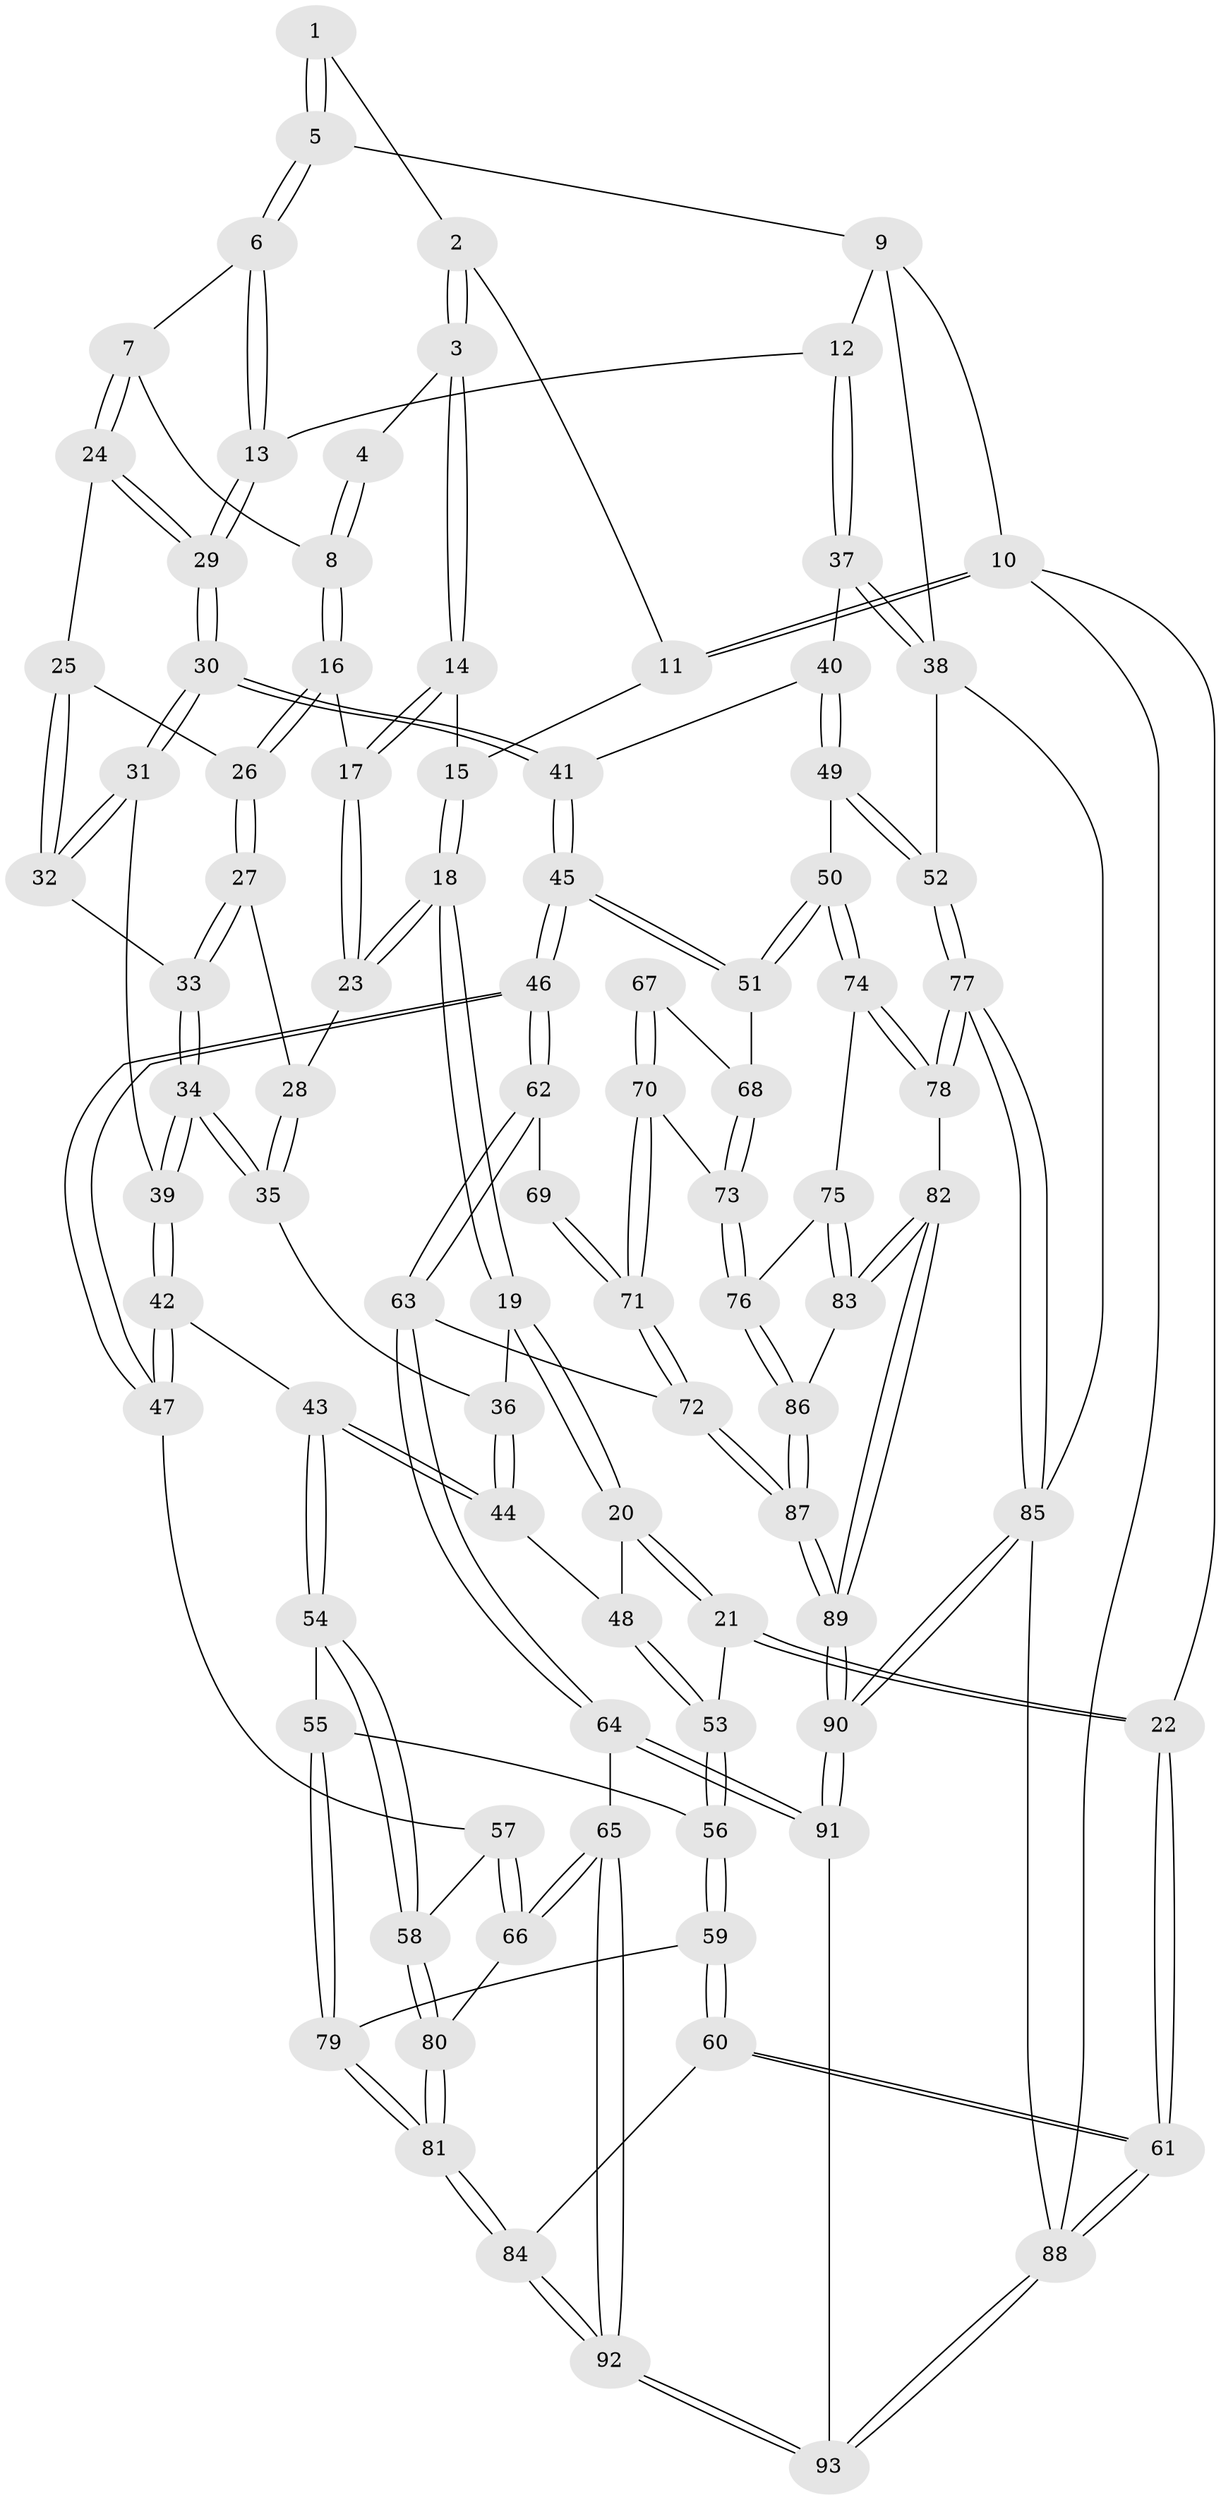 // coarse degree distribution, {3: 0.10909090909090909, 5: 0.2909090909090909, 4: 0.41818181818181815, 6: 0.18181818181818182}
// Generated by graph-tools (version 1.1) at 2025/52/02/27/25 19:52:42]
// undirected, 93 vertices, 229 edges
graph export_dot {
graph [start="1"]
  node [color=gray90,style=filled];
  1 [pos="+0.4498832928293337+0"];
  2 [pos="+0.0010185050789276462+0"];
  3 [pos="+0.2936462810160688+0.1150993949085013"];
  4 [pos="+0.3600912668435319+0.08844770539270251"];
  5 [pos="+0.638764763230175+0"];
  6 [pos="+0.594637689515578+0.12240625112904796"];
  7 [pos="+0.4848950582579709+0.15415650774697098"];
  8 [pos="+0.44868676439843475+0.15141696578596295"];
  9 [pos="+0.7435493404693576+0"];
  10 [pos="+0+0"];
  11 [pos="+0+0"];
  12 [pos="+0.9391417674213387+0.26077911287896405"];
  13 [pos="+0.6611680727084583+0.29631829486437405"];
  14 [pos="+0.28516845882110986+0.15980823132970037"];
  15 [pos="+0.10595431998691023+0.13819412346026122"];
  16 [pos="+0.3245986520983006+0.21503215787703017"];
  17 [pos="+0.29351750586620934+0.19421605913561277"];
  18 [pos="+0.10330236962706695+0.3157824573562144"];
  19 [pos="+0.058297589175201926+0.37680038897712975"];
  20 [pos="+0.020352839606298707+0.3978105123555999"];
  21 [pos="+0+0.42507743231982187"];
  22 [pos="+0+0.43604213744638926"];
  23 [pos="+0.1442572007837129+0.3038217539650169"];
  24 [pos="+0.42168821122020567+0.2665851738384653"];
  25 [pos="+0.39357164796033894+0.2871274234820031"];
  26 [pos="+0.3564375518607958+0.2846756342271347"];
  27 [pos="+0.3444105203259869+0.30428556467323664"];
  28 [pos="+0.28965452227666094+0.32920977022986436"];
  29 [pos="+0.6502391821952658+0.3195524102286682"];
  30 [pos="+0.6298382827823287+0.3780518026628374"];
  31 [pos="+0.5838452425850915+0.37887985485440107"];
  32 [pos="+0.45225639681422347+0.3510993570565415"];
  33 [pos="+0.36928874800284395+0.41686999050791174"];
  34 [pos="+0.35975008788203783+0.45082539050104"];
  35 [pos="+0.2888817684224031+0.43537213090682336"];
  36 [pos="+0.22701833731707335+0.4481670800898381"];
  37 [pos="+1+0.29800393250093865"];
  38 [pos="+1+0.2878280867546167"];
  39 [pos="+0.37177215262108987+0.4684443030715279"];
  40 [pos="+0.8902561444172057+0.4936707389383806"];
  41 [pos="+0.6345743639919305+0.4135648028856669"];
  42 [pos="+0.3795300176863779+0.5026620394956426"];
  43 [pos="+0.2890119434779365+0.5783585806420456"];
  44 [pos="+0.25076641641612235+0.5569889842888551"];
  45 [pos="+0.623355705038411+0.4941546685036476"];
  46 [pos="+0.5405531139443946+0.6061880126493986"];
  47 [pos="+0.5090457008171644+0.6086206898145892"];
  48 [pos="+0.22776128454871686+0.5651815374329465"];
  49 [pos="+0.8710190774308434+0.6171135533927624"];
  50 [pos="+0.8478679406065082+0.6442889495438361"];
  51 [pos="+0.8413439041244395+0.6441852047451058"];
  52 [pos="+1+0.6062594039965663"];
  53 [pos="+0.128342637920262+0.624089371407056"];
  54 [pos="+0.30968403701395036+0.6908289673526852"];
  55 [pos="+0.2892957300232181+0.6967987053396297"];
  56 [pos="+0.13827557868696885+0.6661104730586211"];
  57 [pos="+0.49710912133491125+0.6176675415914513"];
  58 [pos="+0.3643005816070801+0.7119569897109013"];
  59 [pos="+0.09591369667774871+0.747134213209411"];
  60 [pos="+0.06935074669887019+0.7765741146195063"];
  61 [pos="+0+0.8702804704672426"];
  62 [pos="+0.5578985091582084+0.6375960361376326"];
  63 [pos="+0.5648351696779231+0.8569077884784833"];
  64 [pos="+0.5189903695552361+0.8965141893778218"];
  65 [pos="+0.46977754195545784+0.8778163525725541"];
  66 [pos="+0.4670516251847858+0.8750410500138129"];
  67 [pos="+0.6865940881669919+0.7000401499887479"];
  68 [pos="+0.7506226856422094+0.7002604929170605"];
  69 [pos="+0.6483877239404192+0.6853753128944761"];
  70 [pos="+0.665133593100486+0.8067464825777072"];
  71 [pos="+0.6434165717652842+0.8154581510824732"];
  72 [pos="+0.569223760982411+0.8565791449325136"];
  73 [pos="+0.7319822145876628+0.8081750064429298"];
  74 [pos="+0.8837187219551563+0.7267299816025484"];
  75 [pos="+0.7915311006985332+0.8075264408412279"];
  76 [pos="+0.7345051279984323+0.8109474183546975"];
  77 [pos="+1+1"];
  78 [pos="+0.9071919097836172+0.7553355499608981"];
  79 [pos="+0.234141377154377+0.7823054928866365"];
  80 [pos="+0.38248372110565126+0.7949451376354844"];
  81 [pos="+0.232856301025947+0.9041154426223418"];
  82 [pos="+0.8288947207372557+0.8712692712537403"];
  83 [pos="+0.8193810958858255+0.8627345410429376"];
  84 [pos="+0.22277716722461105+0.9213703351388112"];
  85 [pos="+1+1"];
  86 [pos="+0.7397827014833648+0.8467447849036932"];
  87 [pos="+0.7252615716192412+0.9245927983037449"];
  88 [pos="+0+1"];
  89 [pos="+0.857049576762254+1"];
  90 [pos="+0.9396178647199801+1"];
  91 [pos="+0.5548740922869161+1"];
  92 [pos="+0.22371444245799854+1"];
  93 [pos="+0.15294258268272778+1"];
  1 -- 2;
  1 -- 5;
  1 -- 5;
  2 -- 3;
  2 -- 3;
  2 -- 11;
  3 -- 4;
  3 -- 14;
  3 -- 14;
  4 -- 8;
  4 -- 8;
  5 -- 6;
  5 -- 6;
  5 -- 9;
  6 -- 7;
  6 -- 13;
  6 -- 13;
  7 -- 8;
  7 -- 24;
  7 -- 24;
  8 -- 16;
  8 -- 16;
  9 -- 10;
  9 -- 12;
  9 -- 38;
  10 -- 11;
  10 -- 11;
  10 -- 22;
  10 -- 88;
  11 -- 15;
  12 -- 13;
  12 -- 37;
  12 -- 37;
  13 -- 29;
  13 -- 29;
  14 -- 15;
  14 -- 17;
  14 -- 17;
  15 -- 18;
  15 -- 18;
  16 -- 17;
  16 -- 26;
  16 -- 26;
  17 -- 23;
  17 -- 23;
  18 -- 19;
  18 -- 19;
  18 -- 23;
  18 -- 23;
  19 -- 20;
  19 -- 20;
  19 -- 36;
  20 -- 21;
  20 -- 21;
  20 -- 48;
  21 -- 22;
  21 -- 22;
  21 -- 53;
  22 -- 61;
  22 -- 61;
  23 -- 28;
  24 -- 25;
  24 -- 29;
  24 -- 29;
  25 -- 26;
  25 -- 32;
  25 -- 32;
  26 -- 27;
  26 -- 27;
  27 -- 28;
  27 -- 33;
  27 -- 33;
  28 -- 35;
  28 -- 35;
  29 -- 30;
  29 -- 30;
  30 -- 31;
  30 -- 31;
  30 -- 41;
  30 -- 41;
  31 -- 32;
  31 -- 32;
  31 -- 39;
  32 -- 33;
  33 -- 34;
  33 -- 34;
  34 -- 35;
  34 -- 35;
  34 -- 39;
  34 -- 39;
  35 -- 36;
  36 -- 44;
  36 -- 44;
  37 -- 38;
  37 -- 38;
  37 -- 40;
  38 -- 52;
  38 -- 85;
  39 -- 42;
  39 -- 42;
  40 -- 41;
  40 -- 49;
  40 -- 49;
  41 -- 45;
  41 -- 45;
  42 -- 43;
  42 -- 47;
  42 -- 47;
  43 -- 44;
  43 -- 44;
  43 -- 54;
  43 -- 54;
  44 -- 48;
  45 -- 46;
  45 -- 46;
  45 -- 51;
  45 -- 51;
  46 -- 47;
  46 -- 47;
  46 -- 62;
  46 -- 62;
  47 -- 57;
  48 -- 53;
  48 -- 53;
  49 -- 50;
  49 -- 52;
  49 -- 52;
  50 -- 51;
  50 -- 51;
  50 -- 74;
  50 -- 74;
  51 -- 68;
  52 -- 77;
  52 -- 77;
  53 -- 56;
  53 -- 56;
  54 -- 55;
  54 -- 58;
  54 -- 58;
  55 -- 56;
  55 -- 79;
  55 -- 79;
  56 -- 59;
  56 -- 59;
  57 -- 58;
  57 -- 66;
  57 -- 66;
  58 -- 80;
  58 -- 80;
  59 -- 60;
  59 -- 60;
  59 -- 79;
  60 -- 61;
  60 -- 61;
  60 -- 84;
  61 -- 88;
  61 -- 88;
  62 -- 63;
  62 -- 63;
  62 -- 69;
  63 -- 64;
  63 -- 64;
  63 -- 72;
  64 -- 65;
  64 -- 91;
  64 -- 91;
  65 -- 66;
  65 -- 66;
  65 -- 92;
  65 -- 92;
  66 -- 80;
  67 -- 68;
  67 -- 70;
  67 -- 70;
  68 -- 73;
  68 -- 73;
  69 -- 71;
  69 -- 71;
  70 -- 71;
  70 -- 71;
  70 -- 73;
  71 -- 72;
  71 -- 72;
  72 -- 87;
  72 -- 87;
  73 -- 76;
  73 -- 76;
  74 -- 75;
  74 -- 78;
  74 -- 78;
  75 -- 76;
  75 -- 83;
  75 -- 83;
  76 -- 86;
  76 -- 86;
  77 -- 78;
  77 -- 78;
  77 -- 85;
  77 -- 85;
  78 -- 82;
  79 -- 81;
  79 -- 81;
  80 -- 81;
  80 -- 81;
  81 -- 84;
  81 -- 84;
  82 -- 83;
  82 -- 83;
  82 -- 89;
  82 -- 89;
  83 -- 86;
  84 -- 92;
  84 -- 92;
  85 -- 90;
  85 -- 90;
  85 -- 88;
  86 -- 87;
  86 -- 87;
  87 -- 89;
  87 -- 89;
  88 -- 93;
  88 -- 93;
  89 -- 90;
  89 -- 90;
  90 -- 91;
  90 -- 91;
  91 -- 93;
  92 -- 93;
  92 -- 93;
}
